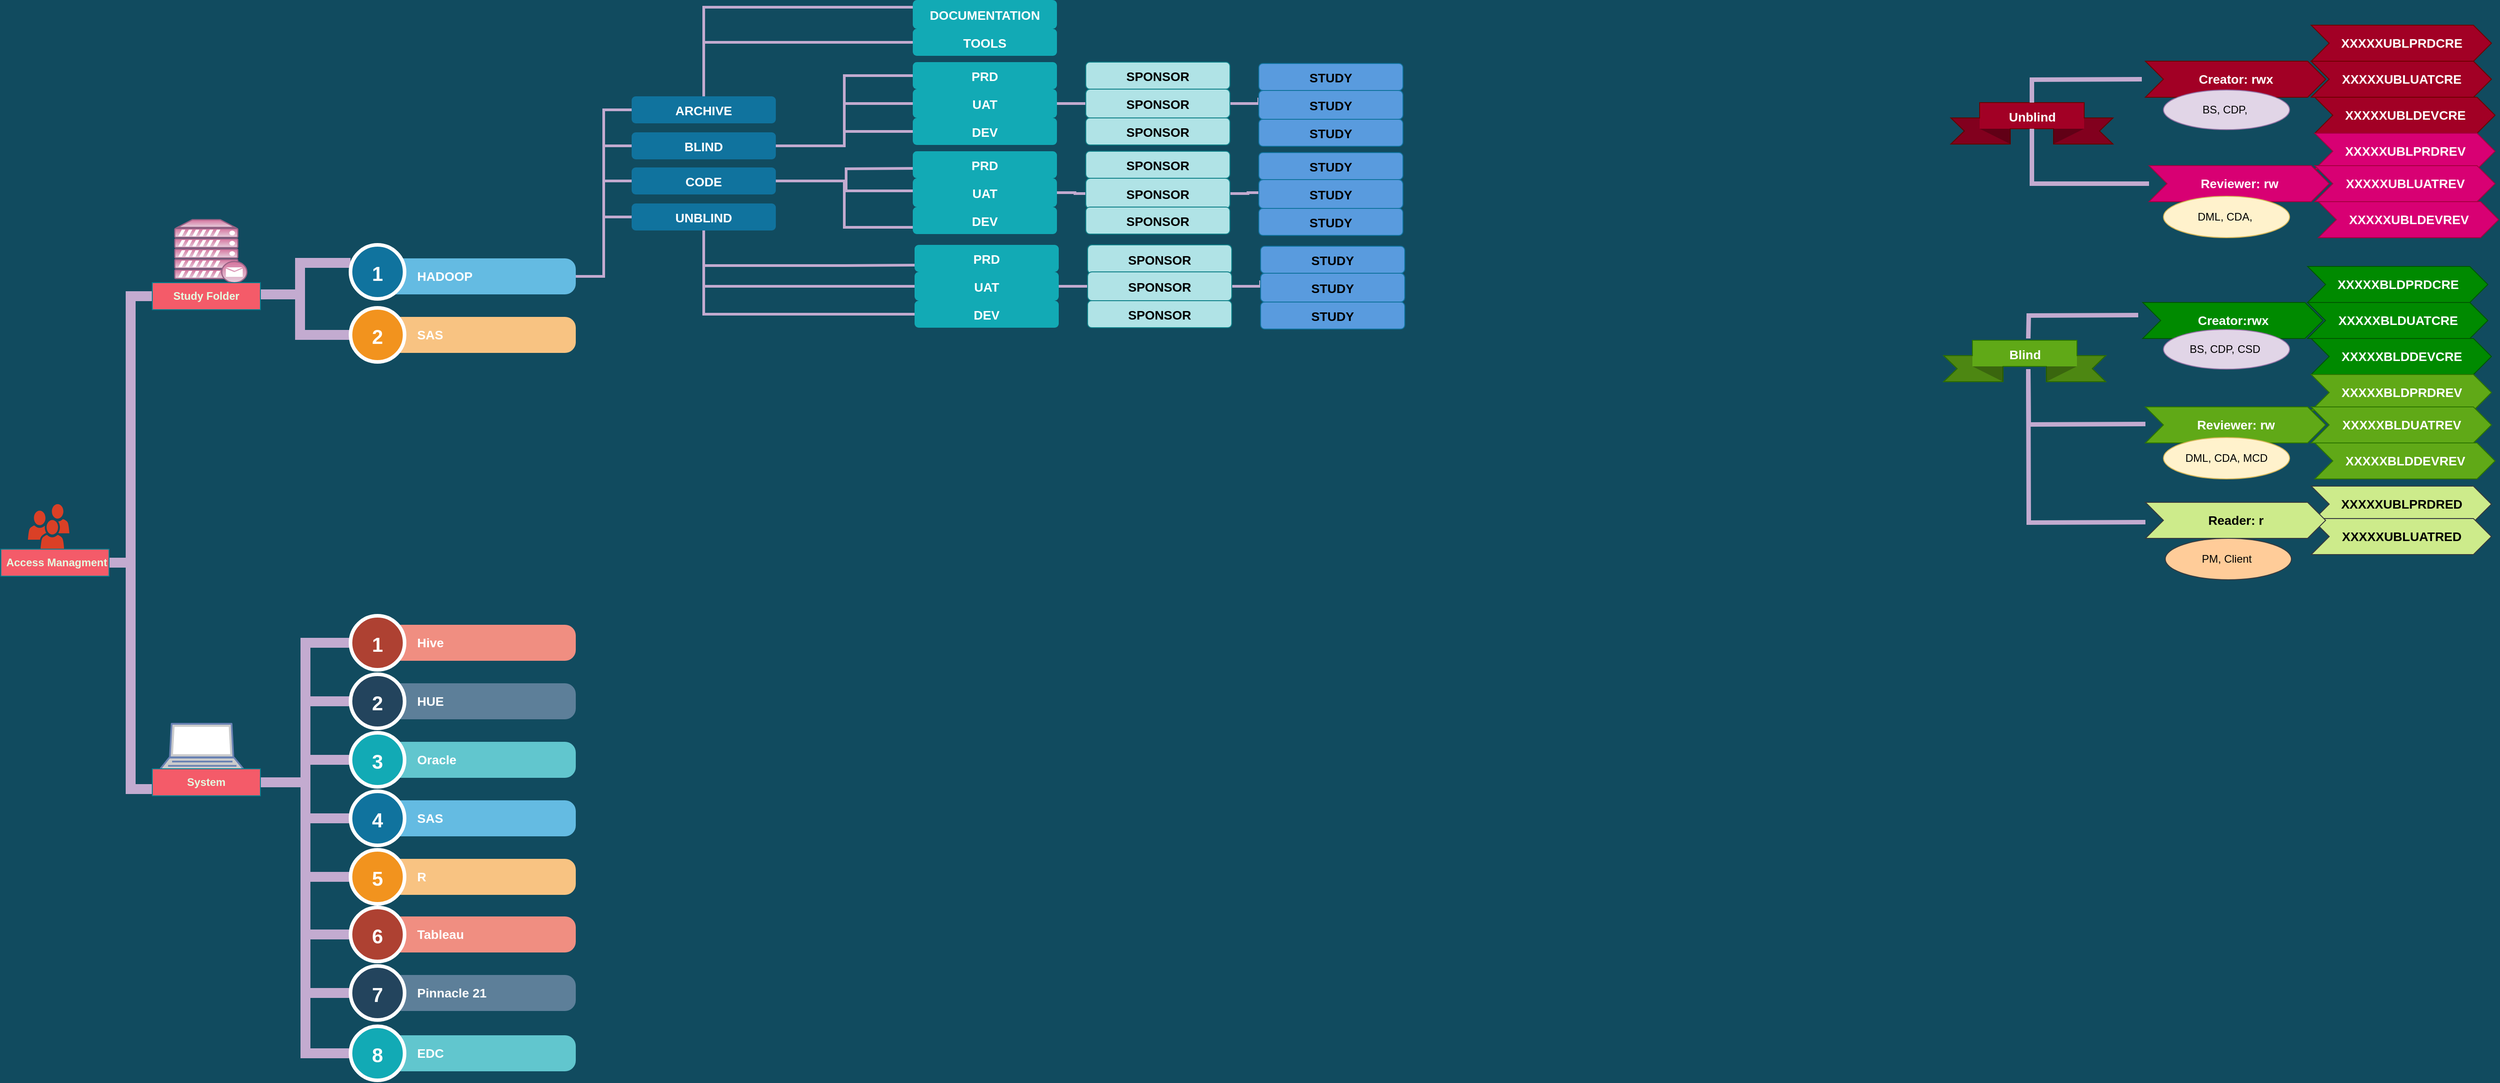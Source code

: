 <mxfile version="16.0.3" type="github">
  <diagram id="C3SQvlLqKewFF7lphcmT" name="Page-1">
    <mxGraphModel dx="1610" dy="1115" grid="1" gridSize="4" guides="1" tooltips="1" connect="1" arrows="1" fold="1" page="1" pageScale="1" pageWidth="4681" pageHeight="3300" background="#114B5F" math="0" shadow="0">
      <root>
        <mxCell id="0" />
        <mxCell id="1" parent="0" />
        <mxCell id="xhBHY6hVdmWpsC5UOvx--23" value="XXXXXUBLPRDRED" style="html=1;shape=mxgraph.infographic.ribbonSimple;notch1=20;notch2=20;fillColor=#cdeb8b;strokeColor=#36393d;align=center;verticalAlign=middle;fontSize=14;fontStyle=1;" parent="1" vertex="1">
          <mxGeometry x="2584" y="580" width="200" height="40" as="geometry" />
        </mxCell>
        <mxCell id="xhBHY6hVdmWpsC5UOvx--24" value="XXXXXUBLUATRED" style="html=1;shape=mxgraph.infographic.ribbonSimple;notch1=20;notch2=20;fillColor=#cdeb8b;strokeColor=#36393d;align=center;verticalAlign=middle;fontSize=14;fontStyle=1;" parent="1" vertex="1">
          <mxGeometry x="2584" y="616" width="200" height="40" as="geometry" />
        </mxCell>
        <mxCell id="HO38qFUTRqImEj6d9Djk-11" value="" style="sketch=0;pointerEvents=1;shadow=0;dashed=0;html=1;strokeColor=none;labelPosition=center;verticalLabelPosition=bottom;verticalAlign=top;outlineConnect=0;align=center;shape=mxgraph.office.users.users;fillColor=#DA4026;rounded=0;fontColor=#E4FDE1;" parent="1" vertex="1">
          <mxGeometry x="50" y="600" width="46" height="50" as="geometry" />
        </mxCell>
        <mxCell id="-gXkL2y0bPnD_5RI-uGj-15" style="edgeStyle=orthogonalEdgeStyle;shape=flexArrow;rounded=0;sketch=0;orthogonalLoop=1;jettySize=auto;html=1;entryX=0;entryY=0.5;entryDx=0;entryDy=0;shadow=0;endArrow=none;endFill=0;strokeColor=#C3ABD0;strokeWidth=1;fillColor=#C3ABD0;" parent="1" source="HO38qFUTRqImEj6d9Djk-13" target="HO38qFUTRqImEj6d9Djk-17" edge="1">
          <mxGeometry relative="1" as="geometry" />
        </mxCell>
        <mxCell id="-gXkL2y0bPnD_5RI-uGj-19" style="edgeStyle=orthogonalEdgeStyle;shape=flexArrow;rounded=0;sketch=0;orthogonalLoop=1;jettySize=auto;html=1;exitX=1;exitY=0.5;exitDx=0;exitDy=0;entryX=0;entryY=0.75;entryDx=0;entryDy=0;shadow=0;endArrow=none;endFill=0;strokeColor=#C3ABD0;strokeWidth=1;fillColor=#C3ABD0;" parent="1" source="HO38qFUTRqImEj6d9Djk-13" target="HO38qFUTRqImEj6d9Djk-19" edge="1">
          <mxGeometry relative="1" as="geometry" />
        </mxCell>
        <mxCell id="HO38qFUTRqImEj6d9Djk-13" value="&lt;h4&gt;Access Managment&lt;/h4&gt;" style="whiteSpace=wrap;html=1;rounded=0;sketch=0;fontColor=#E4FDE1;strokeColor=#028090;fillColor=#F45B69;align=right;" parent="1" vertex="1">
          <mxGeometry x="20" y="650" width="120" height="30" as="geometry" />
        </mxCell>
        <mxCell id="-gXkL2y0bPnD_5RI-uGj-8" value="" style="edgeStyle=orthogonalEdgeStyle;shape=flexArrow;rounded=0;sketch=0;orthogonalLoop=1;jettySize=auto;html=1;shadow=0;endArrow=none;endFill=0;strokeColor=#C3ABD0;strokeWidth=1;fillColor=#C3ABD0;" parent="1" target="HO38qFUTRqImEj6d9Djk-66" edge="1">
          <mxGeometry relative="1" as="geometry">
            <mxPoint x="308" y="367" as="sourcePoint" />
            <Array as="points">
              <mxPoint x="352" y="367" />
              <mxPoint x="352" y="412" />
            </Array>
          </mxGeometry>
        </mxCell>
        <mxCell id="-gXkL2y0bPnD_5RI-uGj-9" style="edgeStyle=orthogonalEdgeStyle;shape=flexArrow;rounded=0;sketch=0;orthogonalLoop=1;jettySize=auto;html=1;entryX=0;entryY=0.333;entryDx=0;entryDy=0;entryPerimeter=0;shadow=0;endArrow=none;endFill=0;strokeColor=#C3ABD0;strokeWidth=1;fillColor=#C3ABD0;" parent="1" target="HO38qFUTRqImEj6d9Djk-64" edge="1">
          <mxGeometry relative="1" as="geometry">
            <mxPoint x="308" y="367" as="sourcePoint" />
            <Array as="points">
              <mxPoint x="352" y="367" />
              <mxPoint x="352" y="332" />
            </Array>
          </mxGeometry>
        </mxCell>
        <mxCell id="HO38qFUTRqImEj6d9Djk-14" value="" style="verticalAlign=top;verticalLabelPosition=bottom;labelPosition=center;align=center;html=1;outlineConnect=0;fillColor=#e6d0de;strokeColor=#996185;gradientDirection=north;strokeWidth=2;shape=mxgraph.networks.mail_server;rounded=0;sketch=0;gradientColor=#d5739d;" parent="1" vertex="1">
          <mxGeometry x="213" y="284" width="80" height="70" as="geometry" />
        </mxCell>
        <mxCell id="HO38qFUTRqImEj6d9Djk-17" value="&lt;h4&gt;Study Folder&lt;/h4&gt;" style="whiteSpace=wrap;html=1;rounded=0;sketch=0;fontColor=#E4FDE1;strokeColor=#028090;fillColor=#F45B69;align=center;" parent="1" vertex="1">
          <mxGeometry x="188" y="354" width="120" height="30" as="geometry" />
        </mxCell>
        <mxCell id="HO38qFUTRqImEj6d9Djk-18" value="" style="fontColor=#0066CC;verticalAlign=top;verticalLabelPosition=bottom;labelPosition=center;align=center;html=1;outlineConnect=0;fillColor=#CCCCCC;strokeColor=#6881B3;gradientColor=none;gradientDirection=north;strokeWidth=2;shape=mxgraph.networks.laptop;rounded=0;sketch=0;fontFamily=Helvetica;" parent="1" vertex="1">
          <mxGeometry x="193" y="844" width="100" height="55" as="geometry" />
        </mxCell>
        <mxCell id="-gXkL2y0bPnD_5RI-uGj-10" style="edgeStyle=orthogonalEdgeStyle;shape=flexArrow;rounded=0;sketch=0;orthogonalLoop=1;jettySize=auto;html=1;entryX=0;entryY=0.5;entryDx=0;entryDy=0;shadow=0;endArrow=none;endFill=0;strokeColor=#C3ABD0;strokeWidth=1;fillColor=#C3ABD0;" parent="1" source="HO38qFUTRqImEj6d9Djk-19" target="HO38qFUTRqImEj6d9Djk-68" edge="1">
          <mxGeometry relative="1" as="geometry" />
        </mxCell>
        <mxCell id="-gXkL2y0bPnD_5RI-uGj-11" style="edgeStyle=orthogonalEdgeStyle;shape=flexArrow;rounded=0;sketch=0;orthogonalLoop=1;jettySize=auto;html=1;entryX=0;entryY=0.5;entryDx=0;entryDy=0;shadow=0;endArrow=none;endFill=0;strokeColor=#C3ABD0;strokeWidth=1;fillColor=#C3ABD0;" parent="1" source="HO38qFUTRqImEj6d9Djk-19" target="HO38qFUTRqImEj6d9Djk-70" edge="1">
          <mxGeometry relative="1" as="geometry" />
        </mxCell>
        <mxCell id="-gXkL2y0bPnD_5RI-uGj-12" style="edgeStyle=orthogonalEdgeStyle;shape=flexArrow;rounded=0;sketch=0;orthogonalLoop=1;jettySize=auto;html=1;entryX=0;entryY=0.5;entryDx=0;entryDy=0;shadow=0;endArrow=none;endFill=0;strokeColor=#C3ABD0;strokeWidth=1;fillColor=#C3ABD0;" parent="1" source="HO38qFUTRqImEj6d9Djk-19" target="HO38qFUTRqImEj6d9Djk-72" edge="1">
          <mxGeometry relative="1" as="geometry" />
        </mxCell>
        <mxCell id="-gXkL2y0bPnD_5RI-uGj-13" style="edgeStyle=orthogonalEdgeStyle;shape=flexArrow;rounded=0;sketch=0;orthogonalLoop=1;jettySize=auto;html=1;entryX=0;entryY=0.5;entryDx=0;entryDy=0;shadow=0;endArrow=none;endFill=0;strokeColor=#C3ABD0;strokeWidth=1;fillColor=#C3ABD0;" parent="1" source="HO38qFUTRqImEj6d9Djk-19" target="-gXkL2y0bPnD_5RI-uGj-2" edge="1">
          <mxGeometry relative="1" as="geometry" />
        </mxCell>
        <mxCell id="-gXkL2y0bPnD_5RI-uGj-14" style="edgeStyle=orthogonalEdgeStyle;shape=flexArrow;rounded=0;sketch=0;orthogonalLoop=1;jettySize=auto;html=1;entryX=0;entryY=0.5;entryDx=0;entryDy=0;shadow=0;endArrow=none;endFill=0;strokeColor=#C3ABD0;strokeWidth=1;fillColor=#C3ABD0;" parent="1" source="HO38qFUTRqImEj6d9Djk-19" target="-gXkL2y0bPnD_5RI-uGj-4" edge="1">
          <mxGeometry relative="1" as="geometry" />
        </mxCell>
        <mxCell id="-gXkL2y0bPnD_5RI-uGj-24" style="edgeStyle=orthogonalEdgeStyle;shape=flexArrow;rounded=0;sketch=0;orthogonalLoop=1;jettySize=auto;html=1;exitX=1;exitY=0.5;exitDx=0;exitDy=0;entryX=0;entryY=0.5;entryDx=0;entryDy=0;shadow=0;endArrow=none;endFill=0;strokeColor=#C3ABD0;strokeWidth=1;fillColor=#C3ABD0;" parent="1" source="HO38qFUTRqImEj6d9Djk-19" target="-gXkL2y0bPnD_5RI-uGj-21" edge="1">
          <mxGeometry relative="1" as="geometry" />
        </mxCell>
        <mxCell id="-gXkL2y0bPnD_5RI-uGj-25" style="edgeStyle=orthogonalEdgeStyle;shape=flexArrow;rounded=0;sketch=0;orthogonalLoop=1;jettySize=auto;html=1;entryX=0;entryY=0.5;entryDx=0;entryDy=0;shadow=0;endArrow=none;endFill=0;strokeColor=#C3ABD0;strokeWidth=1;fillColor=#C3ABD0;" parent="1" source="HO38qFUTRqImEj6d9Djk-19" target="-gXkL2y0bPnD_5RI-uGj-23" edge="1">
          <mxGeometry relative="1" as="geometry" />
        </mxCell>
        <mxCell id="-gXkL2y0bPnD_5RI-uGj-28" style="edgeStyle=orthogonalEdgeStyle;shape=flexArrow;rounded=0;sketch=0;orthogonalLoop=1;jettySize=auto;html=1;entryX=0;entryY=0.5;entryDx=0;entryDy=0;shadow=0;endArrow=none;endFill=0;strokeColor=#C3ABD0;strokeWidth=1;fillColor=#C3ABD0;" parent="1" source="HO38qFUTRqImEj6d9Djk-19" target="-gXkL2y0bPnD_5RI-uGj-27" edge="1">
          <mxGeometry relative="1" as="geometry" />
        </mxCell>
        <mxCell id="HO38qFUTRqImEj6d9Djk-19" value="&lt;h4&gt;System&lt;/h4&gt;" style="whiteSpace=wrap;html=1;rounded=0;sketch=0;fontColor=#E4FDE1;strokeColor=#028090;fillColor=#F45B69;align=center;" parent="1" vertex="1">
          <mxGeometry x="188" y="894" width="120" height="30" as="geometry" />
        </mxCell>
        <mxCell id="jfjWRfC_fvblKkk4KG9x-82" style="edgeStyle=orthogonalEdgeStyle;rounded=0;orthogonalLoop=1;jettySize=auto;html=1;exitX=1;exitY=0.5;exitDx=0;exitDy=0;entryX=0;entryY=0.5;entryDx=0;entryDy=0;endArrow=none;endFill=0;strokeColor=#C3ABD0;strokeWidth=3;" edge="1" parent="1" source="HO38qFUTRqImEj6d9Djk-63" target="jfjWRfC_fvblKkk4KG9x-24">
          <mxGeometry relative="1" as="geometry">
            <Array as="points">
              <mxPoint x="689" y="347" />
              <mxPoint x="689" y="162" />
            </Array>
          </mxGeometry>
        </mxCell>
        <mxCell id="jfjWRfC_fvblKkk4KG9x-83" style="edgeStyle=orthogonalEdgeStyle;rounded=0;orthogonalLoop=1;jettySize=auto;html=1;entryX=0;entryY=0.5;entryDx=0;entryDy=0;endArrow=none;endFill=0;strokeColor=#C3ABD0;strokeWidth=3;" edge="1" parent="1" source="HO38qFUTRqImEj6d9Djk-63" target="jfjWRfC_fvblKkk4KG9x-25">
          <mxGeometry relative="1" as="geometry" />
        </mxCell>
        <mxCell id="jfjWRfC_fvblKkk4KG9x-85" style="edgeStyle=orthogonalEdgeStyle;rounded=0;orthogonalLoop=1;jettySize=auto;html=1;entryX=0;entryY=0.5;entryDx=0;entryDy=0;endArrow=none;endFill=0;strokeColor=#C3ABD0;strokeWidth=3;" edge="1" parent="1" source="HO38qFUTRqImEj6d9Djk-63" target="jfjWRfC_fvblKkk4KG9x-29">
          <mxGeometry relative="1" as="geometry" />
        </mxCell>
        <mxCell id="jfjWRfC_fvblKkk4KG9x-86" style="edgeStyle=orthogonalEdgeStyle;rounded=0;orthogonalLoop=1;jettySize=auto;html=1;entryX=0;entryY=0.5;entryDx=0;entryDy=0;endArrow=none;endFill=0;strokeColor=#C3ABD0;strokeWidth=3;" edge="1" parent="1" source="HO38qFUTRqImEj6d9Djk-63" target="jfjWRfC_fvblKkk4KG9x-26">
          <mxGeometry relative="1" as="geometry" />
        </mxCell>
        <mxCell id="HO38qFUTRqImEj6d9Djk-63" value="HADOOP" style="shape=rect;rounded=1;whiteSpace=wrap;html=1;shadow=0;strokeColor=none;fillColor=#64BBE2;arcSize=30;fontSize=14;spacingLeft=42;fontStyle=1;fontColor=#FFFFFF;align=left;sketch=0;fontFamily=Helvetica;" parent="1" vertex="1">
          <mxGeometry x="438" y="327" width="220" height="40" as="geometry" />
        </mxCell>
        <mxCell id="HO38qFUTRqImEj6d9Djk-64" value="1" style="shape=ellipse;perimeter=ellipsePerimeter;fontSize=22;fontStyle=1;shadow=0;strokeColor=#ffffff;fillColor=#10739E;strokeWidth=4;fontColor=#ffffff;align=center;rounded=0;sketch=0;fontFamily=Helvetica;" parent="1" vertex="1">
          <mxGeometry x="408" y="312" width="60" height="60" as="geometry" />
        </mxCell>
        <mxCell id="HO38qFUTRqImEj6d9Djk-65" value="SAS" style="shape=rect;rounded=1;whiteSpace=wrap;html=1;shadow=0;strokeColor=none;fillColor=#F8C382;arcSize=30;fontSize=14;spacingLeft=42;fontStyle=1;fontColor=#FFFFFF;align=left;sketch=0;fontFamily=Helvetica;" parent="1" vertex="1">
          <mxGeometry x="438" y="392" width="220" height="40" as="geometry" />
        </mxCell>
        <mxCell id="HO38qFUTRqImEj6d9Djk-66" value="2" style="shape=ellipse;perimeter=ellipsePerimeter;fontSize=22;fontStyle=1;shadow=0;strokeColor=#ffffff;fillColor=#F2931E;strokeWidth=4;fontColor=#ffffff;align=center;rounded=0;sketch=0;fontFamily=Helvetica;" parent="1" vertex="1">
          <mxGeometry x="408" y="382" width="60" height="60" as="geometry" />
        </mxCell>
        <mxCell id="HO38qFUTRqImEj6d9Djk-67" value="Hive" style="shape=rect;rounded=1;whiteSpace=wrap;html=1;shadow=0;strokeColor=none;fillColor=#F08E81;arcSize=30;fontSize=14;spacingLeft=42;fontStyle=1;fontColor=#FFFFFF;align=left;sketch=0;fontFamily=Helvetica;" parent="1" vertex="1">
          <mxGeometry x="438" y="734" width="220" height="40" as="geometry" />
        </mxCell>
        <mxCell id="HO38qFUTRqImEj6d9Djk-68" value="1" style="shape=ellipse;perimeter=ellipsePerimeter;fontSize=22;fontStyle=1;shadow=0;strokeColor=#ffffff;fillColor=#AE4132;strokeWidth=4;fontColor=#ffffff;align=center;rounded=0;sketch=0;fontFamily=Helvetica;" parent="1" vertex="1">
          <mxGeometry x="408" y="724" width="60" height="60" as="geometry" />
        </mxCell>
        <mxCell id="HO38qFUTRqImEj6d9Djk-69" value="HUE" style="shape=rect;rounded=1;whiteSpace=wrap;html=1;shadow=0;strokeColor=none;fillColor=#5D7F99;arcSize=30;fontSize=14;spacingLeft=42;fontStyle=1;fontColor=#FFFFFF;align=left;sketch=0;fontFamily=Helvetica;" parent="1" vertex="1">
          <mxGeometry x="438" y="799" width="220" height="40" as="geometry" />
        </mxCell>
        <mxCell id="HO38qFUTRqImEj6d9Djk-70" value="2" style="shape=ellipse;perimeter=ellipsePerimeter;fontSize=22;fontStyle=1;shadow=0;strokeColor=#ffffff;fillColor=#23445D;strokeWidth=4;fontColor=#ffffff;align=center;rounded=0;sketch=0;fontFamily=Helvetica;" parent="1" vertex="1">
          <mxGeometry x="408" y="789" width="60" height="60" as="geometry" />
        </mxCell>
        <mxCell id="HO38qFUTRqImEj6d9Djk-71" value="Oracle" style="shape=rect;rounded=1;whiteSpace=wrap;html=1;shadow=0;strokeColor=none;fillColor=#61C6CE;arcSize=30;fontSize=14;spacingLeft=42;fontStyle=1;fontColor=#FFFFFF;align=left;sketch=0;fontFamily=Helvetica;" parent="1" vertex="1">
          <mxGeometry x="438" y="864" width="220" height="40" as="geometry" />
        </mxCell>
        <mxCell id="HO38qFUTRqImEj6d9Djk-72" value="3" style="shape=ellipse;perimeter=ellipsePerimeter;fontSize=22;fontStyle=1;shadow=0;strokeColor=#ffffff;fillColor=#12AAB5;strokeWidth=4;fontColor=#ffffff;align=center;rounded=0;sketch=0;fontFamily=Helvetica;" parent="1" vertex="1">
          <mxGeometry x="408" y="854" width="60" height="60" as="geometry" />
        </mxCell>
        <mxCell id="-gXkL2y0bPnD_5RI-uGj-1" value="SAS" style="shape=rect;rounded=1;whiteSpace=wrap;html=1;shadow=0;strokeColor=none;fillColor=#64BBE2;arcSize=30;fontSize=14;spacingLeft=42;fontStyle=1;fontColor=#FFFFFF;align=left;sketch=0;fontFamily=Helvetica;" parent="1" vertex="1">
          <mxGeometry x="438" y="929" width="220" height="40" as="geometry" />
        </mxCell>
        <mxCell id="-gXkL2y0bPnD_5RI-uGj-2" value="4" style="shape=ellipse;perimeter=ellipsePerimeter;fontSize=22;fontStyle=1;shadow=0;strokeColor=#ffffff;fillColor=#10739E;strokeWidth=4;fontColor=#ffffff;align=center;rounded=0;sketch=0;fontFamily=Helvetica;" parent="1" vertex="1">
          <mxGeometry x="408" y="919" width="60" height="60" as="geometry" />
        </mxCell>
        <mxCell id="-gXkL2y0bPnD_5RI-uGj-3" value="R" style="shape=rect;rounded=1;whiteSpace=wrap;html=1;shadow=0;strokeColor=none;fillColor=#F8C382;arcSize=30;fontSize=14;spacingLeft=42;fontStyle=1;fontColor=#FFFFFF;align=left;sketch=0;fontFamily=Helvetica;" parent="1" vertex="1">
          <mxGeometry x="438" y="994" width="220" height="40" as="geometry" />
        </mxCell>
        <mxCell id="-gXkL2y0bPnD_5RI-uGj-4" value="5" style="shape=ellipse;perimeter=ellipsePerimeter;fontSize=22;fontStyle=1;shadow=0;strokeColor=#ffffff;fillColor=#F2931E;strokeWidth=4;fontColor=#ffffff;align=center;rounded=0;sketch=0;fontFamily=Helvetica;" parent="1" vertex="1">
          <mxGeometry x="408" y="984" width="60" height="60" as="geometry" />
        </mxCell>
        <mxCell id="-gXkL2y0bPnD_5RI-uGj-20" value="Tableau" style="shape=rect;rounded=1;whiteSpace=wrap;html=1;shadow=0;strokeColor=none;fillColor=#F08E81;arcSize=30;fontSize=14;spacingLeft=42;fontStyle=1;fontColor=#FFFFFF;align=left;sketch=0;fontFamily=Helvetica;" parent="1" vertex="1">
          <mxGeometry x="438" y="1058" width="220" height="40" as="geometry" />
        </mxCell>
        <mxCell id="-gXkL2y0bPnD_5RI-uGj-21" value="6" style="shape=ellipse;perimeter=ellipsePerimeter;fontSize=22;fontStyle=1;shadow=0;strokeColor=#ffffff;fillColor=#AE4132;strokeWidth=4;fontColor=#ffffff;align=center;rounded=0;sketch=0;fontFamily=Helvetica;" parent="1" vertex="1">
          <mxGeometry x="408" y="1048" width="60" height="60" as="geometry" />
        </mxCell>
        <mxCell id="-gXkL2y0bPnD_5RI-uGj-22" value="Pinnacle 21" style="shape=rect;rounded=1;whiteSpace=wrap;html=1;shadow=0;strokeColor=none;fillColor=#5D7F99;arcSize=30;fontSize=14;spacingLeft=42;fontStyle=1;fontColor=#FFFFFF;align=left;sketch=0;fontFamily=Helvetica;" parent="1" vertex="1">
          <mxGeometry x="438" y="1123" width="220" height="40" as="geometry" />
        </mxCell>
        <mxCell id="-gXkL2y0bPnD_5RI-uGj-23" value="7" style="shape=ellipse;perimeter=ellipsePerimeter;fontSize=22;fontStyle=1;shadow=0;strokeColor=#ffffff;fillColor=#23445D;strokeWidth=4;fontColor=#ffffff;align=center;rounded=0;sketch=0;fontFamily=Helvetica;" parent="1" vertex="1">
          <mxGeometry x="408" y="1113" width="60" height="60" as="geometry" />
        </mxCell>
        <mxCell id="-gXkL2y0bPnD_5RI-uGj-26" value="EDC" style="shape=rect;rounded=1;whiteSpace=wrap;html=1;shadow=0;strokeColor=none;fillColor=#61C6CE;arcSize=30;fontSize=14;spacingLeft=42;fontStyle=1;fontColor=#FFFFFF;align=left;sketch=0;fontFamily=Helvetica;" parent="1" vertex="1">
          <mxGeometry x="438" y="1190" width="220" height="40" as="geometry" />
        </mxCell>
        <mxCell id="-gXkL2y0bPnD_5RI-uGj-27" value="8" style="shape=ellipse;perimeter=ellipsePerimeter;fontSize=22;fontStyle=1;shadow=0;strokeColor=#ffffff;fillColor=#12AAB5;strokeWidth=4;fontColor=#ffffff;align=center;rounded=0;sketch=0;fontFamily=Helvetica;" parent="1" vertex="1">
          <mxGeometry x="408" y="1180" width="60" height="60" as="geometry" />
        </mxCell>
        <mxCell id="-gXkL2y0bPnD_5RI-uGj-58" value="XXXXXUBLPRDCRE" style="html=1;shape=mxgraph.infographic.ribbonSimple;notch1=20;notch2=20;fillColor=#a20025;strokeColor=#6F0000;align=center;verticalAlign=middle;fontColor=#ffffff;fontSize=14;fontStyle=1;" parent="1" vertex="1">
          <mxGeometry x="2584" y="68" width="200" height="40" as="geometry" />
        </mxCell>
        <mxCell id="-gXkL2y0bPnD_5RI-uGj-59" value="XXXXXUBLUATCRE" style="html=1;shape=mxgraph.infographic.ribbonSimple;notch1=20;notch2=20;fillColor=#a20025;strokeColor=#6F0000;align=center;verticalAlign=middle;fontColor=#ffffff;fontSize=14;fontStyle=1;" parent="1" vertex="1">
          <mxGeometry x="2584" y="108" width="200" height="40" as="geometry" />
        </mxCell>
        <mxCell id="-gXkL2y0bPnD_5RI-uGj-60" value="XXXXXUBLDEVCRE" style="html=1;shape=mxgraph.infographic.ribbonSimple;notch1=20;notch2=20;fillColor=#a20025;strokeColor=#6F0000;align=center;verticalAlign=middle;fontColor=#ffffff;fontSize=14;fontStyle=1;" parent="1" vertex="1">
          <mxGeometry x="2588" y="148" width="200" height="40" as="geometry" />
        </mxCell>
        <mxCell id="-gXkL2y0bPnD_5RI-uGj-61" value="XXXXXUBLPRDREV" style="html=1;shape=mxgraph.infographic.ribbonSimple;notch1=20;notch2=20;fillColor=#d80073;strokeColor=#A50040;align=center;verticalAlign=middle;fontColor=#ffffff;fontSize=14;fontStyle=1;" parent="1" vertex="1">
          <mxGeometry x="2588" y="188" width="200" height="40" as="geometry" />
        </mxCell>
        <mxCell id="-gXkL2y0bPnD_5RI-uGj-62" value="XXXXXUBLUATREV" style="html=1;shape=mxgraph.infographic.ribbonSimple;notch1=20;notch2=20;fillColor=#d80073;strokeColor=#A50040;align=center;verticalAlign=middle;fontColor=#ffffff;fontSize=14;fontStyle=1;" parent="1" vertex="1">
          <mxGeometry x="2588" y="224" width="200" height="40" as="geometry" />
        </mxCell>
        <mxCell id="-gXkL2y0bPnD_5RI-uGj-63" value="XXXXXUBLDEVREV" style="html=1;shape=mxgraph.infographic.ribbonSimple;notch1=20;notch2=20;fillColor=#d80073;strokeColor=#A50040;align=center;verticalAlign=middle;fontColor=#ffffff;fontSize=14;fontStyle=1;" parent="1" vertex="1">
          <mxGeometry x="2592" y="264" width="200" height="40" as="geometry" />
        </mxCell>
        <mxCell id="-gXkL2y0bPnD_5RI-uGj-64" value="XXXXXBLDPRDCRE" style="html=1;shape=mxgraph.infographic.ribbonSimple;notch1=20;notch2=20;fillColor=#008a00;strokeColor=#005700;align=center;verticalAlign=middle;fontColor=#ffffff;fontSize=14;fontStyle=1;" parent="1" vertex="1">
          <mxGeometry x="2580" y="336" width="200" height="40" as="geometry" />
        </mxCell>
        <mxCell id="-gXkL2y0bPnD_5RI-uGj-65" value="XXXXXBLDUATCRE" style="html=1;shape=mxgraph.infographic.ribbonSimple;notch1=20;notch2=20;fillColor=#008a00;strokeColor=#005700;align=center;verticalAlign=middle;fontColor=#ffffff;fontSize=14;fontStyle=1;" parent="1" vertex="1">
          <mxGeometry x="2580" y="376" width="200" height="40" as="geometry" />
        </mxCell>
        <mxCell id="-gXkL2y0bPnD_5RI-uGj-66" value="XXXXXBLDDEVCRE" style="html=1;shape=mxgraph.infographic.ribbonSimple;notch1=20;notch2=20;fillColor=#008a00;strokeColor=#005700;align=center;verticalAlign=middle;fontColor=#ffffff;fontSize=14;fontStyle=1;" parent="1" vertex="1">
          <mxGeometry x="2584" y="416" width="200" height="40" as="geometry" />
        </mxCell>
        <mxCell id="-gXkL2y0bPnD_5RI-uGj-67" value="XXXXXBLDPRDREV" style="html=1;shape=mxgraph.infographic.ribbonSimple;notch1=20;notch2=20;fillColor=#60a917;strokeColor=#2D7600;align=center;verticalAlign=middle;fontColor=#ffffff;fontSize=14;fontStyle=1;" parent="1" vertex="1">
          <mxGeometry x="2584" y="456" width="200" height="40" as="geometry" />
        </mxCell>
        <mxCell id="-gXkL2y0bPnD_5RI-uGj-68" value="XXXXXBLDUATREV" style="html=1;shape=mxgraph.infographic.ribbonSimple;notch1=20;notch2=20;fillColor=#60a917;strokeColor=#2D7600;align=center;verticalAlign=middle;fontColor=#ffffff;fontSize=14;fontStyle=1;" parent="1" vertex="1">
          <mxGeometry x="2584" y="492" width="200" height="40" as="geometry" />
        </mxCell>
        <mxCell id="-gXkL2y0bPnD_5RI-uGj-69" value="XXXXXBLDDEVREV" style="html=1;shape=mxgraph.infographic.ribbonSimple;notch1=20;notch2=20;fillColor=#60a917;strokeColor=#2D7600;align=center;verticalAlign=middle;fontColor=#ffffff;fontSize=14;fontStyle=1;" parent="1" vertex="1">
          <mxGeometry x="2588" y="532" width="200" height="40" as="geometry" />
        </mxCell>
        <mxCell id="-gXkL2y0bPnD_5RI-uGj-71" value="Blind" style="html=1;shape=mxgraph.infographic.banner;dx=32;dy=17;notch=15;fillColor=#60a917;strokeColor=#2D7600;align=center;verticalAlign=middle;fontColor=#ffffff;fontSize=14;fontStyle=1;spacingBottom=15;" parent="1" vertex="1">
          <mxGeometry x="2176" y="418" width="180" height="46" as="geometry" />
        </mxCell>
        <mxCell id="-gXkL2y0bPnD_5RI-uGj-72" value="Unblind" style="html=1;shape=mxgraph.infographic.banner;dx=32;dy=17;notch=15;fillColor=#a20025;strokeColor=#6F0000;align=center;verticalAlign=middle;fontColor=#ffffff;fontSize=14;fontStyle=1;spacingBottom=15;" parent="1" vertex="1">
          <mxGeometry x="2184" y="154" width="180" height="46" as="geometry" />
        </mxCell>
        <mxCell id="-gXkL2y0bPnD_5RI-uGj-74" value="Creator: rwx" style="html=1;shape=mxgraph.infographic.ribbonSimple;notch1=20;notch2=20;fillColor=#a20025;strokeColor=#6F0000;align=center;verticalAlign=middle;fontColor=#ffffff;fontSize=14;fontStyle=1;" parent="1" vertex="1">
          <mxGeometry x="2400" y="108" width="200" height="40" as="geometry" />
        </mxCell>
        <mxCell id="-gXkL2y0bPnD_5RI-uGj-75" value="Creator:rwx" style="html=1;shape=mxgraph.infographic.ribbonSimple;notch1=20;notch2=20;fillColor=#008a00;strokeColor=#005700;align=center;verticalAlign=middle;fontColor=#ffffff;fontSize=14;fontStyle=1;" parent="1" vertex="1">
          <mxGeometry x="2397" y="376" width="200" height="40" as="geometry" />
        </mxCell>
        <mxCell id="-gXkL2y0bPnD_5RI-uGj-84" style="edgeStyle=orthogonalEdgeStyle;rounded=0;sketch=0;orthogonalLoop=1;jettySize=auto;html=1;entryX=0;entryY=0;entryDx=90;entryDy=29;entryPerimeter=0;shadow=0;endArrow=none;endFill=0;strokeColor=#C3ABD0;strokeWidth=5;fillColor=#C3ABD0;" parent="1" source="-gXkL2y0bPnD_5RI-uGj-76" target="-gXkL2y0bPnD_5RI-uGj-72" edge="1">
          <mxGeometry relative="1" as="geometry" />
        </mxCell>
        <mxCell id="-gXkL2y0bPnD_5RI-uGj-76" value="Reviewer: rw" style="html=1;shape=mxgraph.infographic.ribbonSimple;notch1=20;notch2=20;fillColor=#d80073;strokeColor=#A50040;align=center;verticalAlign=middle;fontColor=#ffffff;fontSize=14;fontStyle=1;" parent="1" vertex="1">
          <mxGeometry x="2404" y="224" width="200" height="40" as="geometry" />
        </mxCell>
        <mxCell id="-gXkL2y0bPnD_5RI-uGj-77" value="Reviewer: rw" style="html=1;shape=mxgraph.infographic.ribbonSimple;notch1=20;notch2=20;fillColor=#60a917;strokeColor=#2D7600;align=center;verticalAlign=middle;fontColor=#ffffff;fontSize=14;fontStyle=1;" parent="1" vertex="1">
          <mxGeometry x="2400" y="492" width="200" height="40" as="geometry" />
        </mxCell>
        <mxCell id="-gXkL2y0bPnD_5RI-uGj-80" style="edgeStyle=orthogonalEdgeStyle;rounded=0;sketch=0;orthogonalLoop=1;jettySize=auto;html=1;shadow=0;endArrow=none;endFill=0;strokeColor=#C3ABD0;strokeWidth=5;fillColor=#C3ABD0;" parent="1" target="-gXkL2y0bPnD_5RI-uGj-72" edge="1">
          <mxGeometry relative="1" as="geometry">
            <mxPoint x="2396" y="128" as="sourcePoint" />
          </mxGeometry>
        </mxCell>
        <mxCell id="xhBHY6hVdmWpsC5UOvx--1" value="BS, CDP,&amp;nbsp;" style="ellipse;whiteSpace=wrap;html=1;fillColor=#e1d5e7;strokeColor=#9673a6;" parent="1" vertex="1">
          <mxGeometry x="2420" y="140" width="140" height="44" as="geometry" />
        </mxCell>
        <mxCell id="xhBHY6hVdmWpsC5UOvx--2" value="DML, CDA,&amp;nbsp;" style="ellipse;whiteSpace=wrap;html=1;fillColor=#fff2cc;strokeColor=#d6b656;" parent="1" vertex="1">
          <mxGeometry x="2420" y="258" width="140" height="46" as="geometry" />
        </mxCell>
        <mxCell id="xhBHY6hVdmWpsC5UOvx--6" value="BS, CDP, CSD&amp;nbsp;" style="ellipse;whiteSpace=wrap;html=1;fillColor=#e1d5e7;strokeColor=#9673a6;" parent="1" vertex="1">
          <mxGeometry x="2420" y="406" width="140" height="44" as="geometry" />
        </mxCell>
        <mxCell id="xhBHY6hVdmWpsC5UOvx--7" value="DML, CDA, MCD" style="ellipse;whiteSpace=wrap;html=1;fillColor=#fff2cc;strokeColor=#d6b656;" parent="1" vertex="1">
          <mxGeometry x="2420" y="526" width="140" height="46" as="geometry" />
        </mxCell>
        <mxCell id="xhBHY6hVdmWpsC5UOvx--17" style="edgeStyle=orthogonalEdgeStyle;rounded=0;sketch=0;orthogonalLoop=1;jettySize=auto;html=1;shadow=0;endArrow=none;endFill=0;strokeColor=#C3ABD0;strokeWidth=5;fillColor=#C3ABD0;" parent="1" edge="1">
          <mxGeometry relative="1" as="geometry">
            <mxPoint x="2392" y="390" as="sourcePoint" />
            <mxPoint x="2270" y="416" as="targetPoint" />
          </mxGeometry>
        </mxCell>
        <mxCell id="xhBHY6hVdmWpsC5UOvx--18" style="edgeStyle=orthogonalEdgeStyle;rounded=0;sketch=0;orthogonalLoop=1;jettySize=auto;html=1;entryX=0;entryY=0;entryDx=90;entryDy=29;entryPerimeter=0;shadow=0;endArrow=none;endFill=0;strokeColor=#C3ABD0;strokeWidth=5;fillColor=#C3ABD0;" parent="1" edge="1">
          <mxGeometry relative="1" as="geometry">
            <mxPoint x="2400" y="511" as="sourcePoint" />
            <mxPoint x="2270" y="450" as="targetPoint" />
          </mxGeometry>
        </mxCell>
        <mxCell id="xhBHY6hVdmWpsC5UOvx--21" value="PM, Client&amp;nbsp;" style="ellipse;whiteSpace=wrap;html=1;fillColor=#ffcc99;strokeColor=#36393d;" parent="1" vertex="1">
          <mxGeometry x="2422" y="638" width="140" height="46" as="geometry" />
        </mxCell>
        <mxCell id="xhBHY6hVdmWpsC5UOvx--22" value="Reader: r" style="html=1;shape=mxgraph.infographic.ribbonSimple;notch1=20;notch2=20;fillColor=#cdeb8b;strokeColor=#36393d;align=center;verticalAlign=middle;fontSize=14;fontStyle=1;" parent="1" vertex="1">
          <mxGeometry x="2400" y="598" width="200" height="40" as="geometry" />
        </mxCell>
        <mxCell id="xhBHY6hVdmWpsC5UOvx--28" style="edgeStyle=orthogonalEdgeStyle;rounded=0;sketch=0;orthogonalLoop=1;jettySize=auto;html=1;shadow=0;endArrow=none;endFill=0;strokeColor=#C3ABD0;strokeWidth=5;fillColor=#C3ABD0;" parent="1" edge="1">
          <mxGeometry relative="1" as="geometry">
            <mxPoint x="2400" y="620" as="sourcePoint" />
            <mxPoint x="2270" y="454" as="targetPoint" />
          </mxGeometry>
        </mxCell>
        <mxCell id="jfjWRfC_fvblKkk4KG9x-73" style="edgeStyle=orthogonalEdgeStyle;rounded=0;orthogonalLoop=1;jettySize=auto;html=1;entryX=0;entryY=0.25;entryDx=0;entryDy=0;endArrow=none;endFill=0;strokeColor=#C3ABD0;strokeWidth=3;" edge="1" parent="1" source="jfjWRfC_fvblKkk4KG9x-24" target="jfjWRfC_fvblKkk4KG9x-28">
          <mxGeometry relative="1" as="geometry">
            <Array as="points">
              <mxPoint x="800" y="48" />
            </Array>
          </mxGeometry>
        </mxCell>
        <mxCell id="jfjWRfC_fvblKkk4KG9x-75" style="edgeStyle=orthogonalEdgeStyle;rounded=0;orthogonalLoop=1;jettySize=auto;html=1;entryX=0;entryY=0.5;entryDx=0;entryDy=0;endArrow=none;endFill=0;strokeColor=#C3ABD0;strokeWidth=3;exitX=0.5;exitY=0;exitDx=0;exitDy=0;" edge="1" parent="1" source="jfjWRfC_fvblKkk4KG9x-24" target="jfjWRfC_fvblKkk4KG9x-38">
          <mxGeometry relative="1" as="geometry" />
        </mxCell>
        <mxCell id="jfjWRfC_fvblKkk4KG9x-24" value="ARCHIVE" style="fillColor=#10739E;strokecolor=none;rounded=1;fontColor=#FFFFFF;strokeColor=none;fontStyle=1;fontSize=14;" vertex="1" parent="1">
          <mxGeometry x="720" y="147" width="160" height="30" as="geometry" />
        </mxCell>
        <mxCell id="jfjWRfC_fvblKkk4KG9x-76" style="edgeStyle=orthogonalEdgeStyle;rounded=0;orthogonalLoop=1;jettySize=auto;html=1;exitX=1;exitY=0.5;exitDx=0;exitDy=0;entryX=0;entryY=0.5;entryDx=0;entryDy=0;endArrow=none;endFill=0;strokeColor=#C3ABD0;strokeWidth=3;" edge="1" parent="1" source="jfjWRfC_fvblKkk4KG9x-25" target="jfjWRfC_fvblKkk4KG9x-41">
          <mxGeometry relative="1" as="geometry" />
        </mxCell>
        <mxCell id="jfjWRfC_fvblKkk4KG9x-77" style="edgeStyle=orthogonalEdgeStyle;rounded=0;orthogonalLoop=1;jettySize=auto;html=1;entryX=0;entryY=0.5;entryDx=0;entryDy=0;endArrow=none;endFill=0;strokeColor=#C3ABD0;strokeWidth=3;" edge="1" parent="1" source="jfjWRfC_fvblKkk4KG9x-25" target="jfjWRfC_fvblKkk4KG9x-42">
          <mxGeometry relative="1" as="geometry" />
        </mxCell>
        <mxCell id="jfjWRfC_fvblKkk4KG9x-79" style="edgeStyle=orthogonalEdgeStyle;rounded=0;orthogonalLoop=1;jettySize=auto;html=1;entryX=0;entryY=0.5;entryDx=0;entryDy=0;endArrow=none;endFill=0;strokeColor=#C3ABD0;strokeWidth=3;" edge="1" parent="1" source="jfjWRfC_fvblKkk4KG9x-25" target="jfjWRfC_fvblKkk4KG9x-43">
          <mxGeometry relative="1" as="geometry" />
        </mxCell>
        <mxCell id="jfjWRfC_fvblKkk4KG9x-25" value="BLIND" style="fillColor=#10739E;strokecolor=none;rounded=1;fontColor=#FFFFFF;strokeColor=none;fontStyle=1;fontSize=14;" vertex="1" parent="1">
          <mxGeometry x="720" y="187" width="160" height="30" as="geometry" />
        </mxCell>
        <mxCell id="jfjWRfC_fvblKkk4KG9x-68" style="edgeStyle=orthogonalEdgeStyle;rounded=0;orthogonalLoop=1;jettySize=auto;html=1;entryX=0;entryY=0.75;entryDx=0;entryDy=0;endArrow=none;endFill=0;strokeColor=#C3ABD0;strokeWidth=3;" edge="1" parent="1" source="jfjWRfC_fvblKkk4KG9x-26" target="jfjWRfC_fvblKkk4KG9x-46">
          <mxGeometry relative="1" as="geometry" />
        </mxCell>
        <mxCell id="jfjWRfC_fvblKkk4KG9x-80" style="edgeStyle=orthogonalEdgeStyle;rounded=0;orthogonalLoop=1;jettySize=auto;html=1;entryX=0;entryY=0.5;entryDx=0;entryDy=0;endArrow=none;endFill=0;strokeColor=#C3ABD0;strokeWidth=3;" edge="1" parent="1" source="jfjWRfC_fvblKkk4KG9x-26">
          <mxGeometry relative="1" as="geometry">
            <mxPoint x="1036" y="258" as="targetPoint" />
            <Array as="points">
              <mxPoint x="958" y="241" />
              <mxPoint x="958" y="252" />
              <mxPoint x="1036" y="252" />
            </Array>
          </mxGeometry>
        </mxCell>
        <mxCell id="jfjWRfC_fvblKkk4KG9x-81" style="edgeStyle=orthogonalEdgeStyle;rounded=0;orthogonalLoop=1;jettySize=auto;html=1;entryX=0;entryY=0.5;entryDx=0;entryDy=0;endArrow=none;endFill=0;strokeColor=#C3ABD0;strokeWidth=3;" edge="1" parent="1" source="jfjWRfC_fvblKkk4KG9x-26">
          <mxGeometry relative="1" as="geometry">
            <mxPoint x="1036" y="227" as="targetPoint" />
          </mxGeometry>
        </mxCell>
        <mxCell id="jfjWRfC_fvblKkk4KG9x-26" value="CODE" style="fillColor=#10739E;strokecolor=none;rounded=1;fontColor=#FFFFFF;strokeColor=none;fontStyle=1;fontSize=14;" vertex="1" parent="1">
          <mxGeometry x="720" y="226" width="160" height="30" as="geometry" />
        </mxCell>
        <mxCell id="jfjWRfC_fvblKkk4KG9x-28" value="DOCUMENTATION" style="fillColor=#12AAB5;strokecolor=none;rounded=1;fontColor=#FFFFFF;strokeColor=none;fontStyle=1;fontSize=14;" vertex="1" parent="1">
          <mxGeometry x="1032" y="40" width="160" height="32" as="geometry" />
        </mxCell>
        <mxCell id="jfjWRfC_fvblKkk4KG9x-70" style="edgeStyle=orthogonalEdgeStyle;rounded=0;orthogonalLoop=1;jettySize=auto;html=1;entryX=0;entryY=0.75;entryDx=0;entryDy=0;endArrow=none;endFill=0;strokeColor=#C3ABD0;strokeWidth=3;" edge="1" parent="1" target="jfjWRfC_fvblKkk4KG9x-50">
          <mxGeometry relative="1" as="geometry">
            <mxPoint x="800" y="300" as="sourcePoint" />
            <Array as="points">
              <mxPoint x="800" y="335" />
              <mxPoint x="957" y="335" />
            </Array>
          </mxGeometry>
        </mxCell>
        <mxCell id="jfjWRfC_fvblKkk4KG9x-146" style="edgeStyle=orthogonalEdgeStyle;rounded=0;orthogonalLoop=1;jettySize=auto;html=1;exitX=0.5;exitY=1;exitDx=0;exitDy=0;entryX=0;entryY=0.5;entryDx=0;entryDy=0;endArrow=none;endFill=0;strokeColor=#C3ABD0;strokeWidth=3;" edge="1" parent="1" source="jfjWRfC_fvblKkk4KG9x-29" target="jfjWRfC_fvblKkk4KG9x-51">
          <mxGeometry relative="1" as="geometry" />
        </mxCell>
        <mxCell id="jfjWRfC_fvblKkk4KG9x-147" style="edgeStyle=orthogonalEdgeStyle;rounded=0;orthogonalLoop=1;jettySize=auto;html=1;entryX=0;entryY=0.5;entryDx=0;entryDy=0;endArrow=none;endFill=0;strokeColor=#C3ABD0;strokeWidth=3;" edge="1" parent="1" source="jfjWRfC_fvblKkk4KG9x-29" target="jfjWRfC_fvblKkk4KG9x-52">
          <mxGeometry relative="1" as="geometry">
            <Array as="points">
              <mxPoint x="800" y="389" />
            </Array>
          </mxGeometry>
        </mxCell>
        <mxCell id="jfjWRfC_fvblKkk4KG9x-29" value="UNBLIND" style="fillColor=#10739E;strokecolor=none;rounded=1;fontColor=#FFFFFF;strokeColor=none;fontStyle=1;fontSize=14;" vertex="1" parent="1">
          <mxGeometry x="720" y="266" width="160" height="30" as="geometry" />
        </mxCell>
        <mxCell id="jfjWRfC_fvblKkk4KG9x-38" value="TOOLS" style="fillColor=#12AAB5;strokecolor=none;rounded=1;fontColor=#FFFFFF;strokeColor=none;fontStyle=1;fontSize=14;" vertex="1" parent="1">
          <mxGeometry x="1032" y="72" width="160" height="30" as="geometry" />
        </mxCell>
        <mxCell id="jfjWRfC_fvblKkk4KG9x-41" value="PRD" style="fillColor=#12AAB5;strokecolor=none;rounded=1;fontColor=#FFFFFF;strokeColor=none;fontStyle=1;fontSize=14;" vertex="1" parent="1">
          <mxGeometry x="1032" y="109" width="160" height="30" as="geometry" />
        </mxCell>
        <mxCell id="jfjWRfC_fvblKkk4KG9x-174" style="edgeStyle=orthogonalEdgeStyle;rounded=0;orthogonalLoop=1;jettySize=auto;html=1;exitX=1;exitY=0.5;exitDx=0;exitDy=0;endArrow=none;endFill=0;strokeColor=#C3ABD0;strokeWidth=3;" edge="1" parent="1" source="jfjWRfC_fvblKkk4KG9x-42" target="jfjWRfC_fvblKkk4KG9x-149">
          <mxGeometry relative="1" as="geometry" />
        </mxCell>
        <mxCell id="jfjWRfC_fvblKkk4KG9x-42" value="UAT" style="fillColor=#12AAB5;strokecolor=none;rounded=1;fontColor=#FFFFFF;strokeColor=none;fontStyle=1;fontSize=14;" vertex="1" parent="1">
          <mxGeometry x="1032" y="139" width="160" height="32" as="geometry" />
        </mxCell>
        <mxCell id="jfjWRfC_fvblKkk4KG9x-43" value="DEV" style="fillColor=#12AAB5;strokecolor=none;rounded=1;fontColor=#FFFFFF;strokeColor=none;fontStyle=1;fontSize=14;" vertex="1" parent="1">
          <mxGeometry x="1032" y="171" width="160" height="30" as="geometry" />
        </mxCell>
        <mxCell id="jfjWRfC_fvblKkk4KG9x-44" value="PRD" style="fillColor=#12AAB5;strokecolor=none;rounded=1;fontColor=#FFFFFF;strokeColor=none;fontStyle=1;fontSize=14;" vertex="1" parent="1">
          <mxGeometry x="1032" y="208" width="160" height="30" as="geometry" />
        </mxCell>
        <mxCell id="jfjWRfC_fvblKkk4KG9x-175" style="edgeStyle=orthogonalEdgeStyle;rounded=0;orthogonalLoop=1;jettySize=auto;html=1;exitX=1;exitY=0.5;exitDx=0;exitDy=0;endArrow=none;endFill=0;strokeColor=#C3ABD0;strokeWidth=3;" edge="1" parent="1" source="jfjWRfC_fvblKkk4KG9x-45" target="jfjWRfC_fvblKkk4KG9x-152">
          <mxGeometry relative="1" as="geometry" />
        </mxCell>
        <mxCell id="jfjWRfC_fvblKkk4KG9x-45" value="UAT" style="fillColor=#12AAB5;strokecolor=none;rounded=1;fontColor=#FFFFFF;strokeColor=none;fontStyle=1;fontSize=14;" vertex="1" parent="1">
          <mxGeometry x="1032" y="238" width="160" height="32" as="geometry" />
        </mxCell>
        <mxCell id="jfjWRfC_fvblKkk4KG9x-46" value="DEV" style="fillColor=#12AAB5;strokecolor=none;rounded=1;fontColor=#FFFFFF;strokeColor=none;fontStyle=1;fontSize=14;" vertex="1" parent="1">
          <mxGeometry x="1032" y="270" width="160" height="30" as="geometry" />
        </mxCell>
        <mxCell id="jfjWRfC_fvblKkk4KG9x-50" value="PRD" style="fillColor=#12AAB5;strokecolor=none;rounded=1;fontColor=#FFFFFF;strokeColor=none;fontStyle=1;fontSize=14;" vertex="1" parent="1">
          <mxGeometry x="1034" y="312" width="160" height="30" as="geometry" />
        </mxCell>
        <mxCell id="jfjWRfC_fvblKkk4KG9x-176" style="edgeStyle=orthogonalEdgeStyle;rounded=0;orthogonalLoop=1;jettySize=auto;html=1;exitX=1;exitY=0.5;exitDx=0;exitDy=0;endArrow=none;endFill=0;strokeColor=#C3ABD0;strokeWidth=3;" edge="1" parent="1" source="jfjWRfC_fvblKkk4KG9x-51" target="jfjWRfC_fvblKkk4KG9x-158">
          <mxGeometry relative="1" as="geometry" />
        </mxCell>
        <mxCell id="jfjWRfC_fvblKkk4KG9x-51" value="UAT" style="fillColor=#12AAB5;strokecolor=none;rounded=1;fontColor=#FFFFFF;strokeColor=none;fontStyle=1;fontSize=14;" vertex="1" parent="1">
          <mxGeometry x="1034" y="342" width="160" height="32" as="geometry" />
        </mxCell>
        <mxCell id="jfjWRfC_fvblKkk4KG9x-52" value="DEV" style="fillColor=#12AAB5;strokecolor=none;rounded=1;fontColor=#FFFFFF;strokeColor=none;fontStyle=1;fontSize=14;" vertex="1" parent="1">
          <mxGeometry x="1034" y="374" width="160" height="30" as="geometry" />
        </mxCell>
        <mxCell id="jfjWRfC_fvblKkk4KG9x-148" value="SPONSOR" style="fillColor=#b0e3e6;strokecolor=none;rounded=1;strokeColor=#0e8088;fontStyle=1;fontSize=14;" vertex="1" parent="1">
          <mxGeometry x="1224" y="109" width="160" height="30" as="geometry" />
        </mxCell>
        <mxCell id="jfjWRfC_fvblKkk4KG9x-178" style="edgeStyle=orthogonalEdgeStyle;rounded=0;orthogonalLoop=1;jettySize=auto;html=1;exitX=1;exitY=0.5;exitDx=0;exitDy=0;entryX=0;entryY=0.25;entryDx=0;entryDy=0;endArrow=none;endFill=0;strokeColor=#C3ABD0;strokeWidth=3;" edge="1" parent="1" source="jfjWRfC_fvblKkk4KG9x-149" target="jfjWRfC_fvblKkk4KG9x-161">
          <mxGeometry relative="1" as="geometry" />
        </mxCell>
        <mxCell id="jfjWRfC_fvblKkk4KG9x-149" value="SPONSOR" style="fillColor=#b0e3e6;strokecolor=none;rounded=1;strokeColor=#0e8088;fontStyle=1;fontSize=14;" vertex="1" parent="1">
          <mxGeometry x="1224" y="139" width="160" height="32" as="geometry" />
        </mxCell>
        <mxCell id="jfjWRfC_fvblKkk4KG9x-150" value="SPONSOR" style="fillColor=#b0e3e6;strokecolor=none;rounded=1;strokeColor=#0e8088;fontStyle=1;fontSize=14;" vertex="1" parent="1">
          <mxGeometry x="1224" y="171" width="160" height="30" as="geometry" />
        </mxCell>
        <mxCell id="jfjWRfC_fvblKkk4KG9x-151" value="SPONSOR" style="fillColor=#b0e3e6;strokecolor=none;rounded=1;strokeColor=#0e8088;fontStyle=1;fontSize=14;" vertex="1" parent="1">
          <mxGeometry x="1224" y="208" width="160" height="30" as="geometry" />
        </mxCell>
        <mxCell id="jfjWRfC_fvblKkk4KG9x-179" style="edgeStyle=orthogonalEdgeStyle;rounded=0;orthogonalLoop=1;jettySize=auto;html=1;entryX=0.05;entryY=0.453;entryDx=0;entryDy=0;entryPerimeter=0;endArrow=none;endFill=0;strokeColor=#C3ABD0;strokeWidth=3;" edge="1" parent="1" source="jfjWRfC_fvblKkk4KG9x-152" target="jfjWRfC_fvblKkk4KG9x-164">
          <mxGeometry relative="1" as="geometry" />
        </mxCell>
        <mxCell id="jfjWRfC_fvblKkk4KG9x-152" value="SPONSOR" style="fillColor=#b0e3e6;strokecolor=none;rounded=1;strokeColor=#0e8088;fontStyle=1;fontSize=14;" vertex="1" parent="1">
          <mxGeometry x="1224" y="238" width="160" height="34" as="geometry" />
        </mxCell>
        <mxCell id="jfjWRfC_fvblKkk4KG9x-153" value="SPONSOR" style="fillColor=#b0e3e6;strokecolor=none;rounded=1;strokeColor=#0e8088;fontStyle=1;fontSize=14;" vertex="1" parent="1">
          <mxGeometry x="1224" y="270" width="160" height="30" as="geometry" />
        </mxCell>
        <mxCell id="jfjWRfC_fvblKkk4KG9x-157" value="SPONSOR" style="fillColor=#b0e3e6;strokecolor=none;rounded=1;strokeColor=#0e8088;fontStyle=1;fontSize=14;" vertex="1" parent="1">
          <mxGeometry x="1226" y="312" width="160" height="32" as="geometry" />
        </mxCell>
        <mxCell id="jfjWRfC_fvblKkk4KG9x-182" style="edgeStyle=orthogonalEdgeStyle;rounded=0;orthogonalLoop=1;jettySize=auto;html=1;exitX=1;exitY=0.5;exitDx=0;exitDy=0;entryX=0;entryY=0.25;entryDx=0;entryDy=0;endArrow=none;endFill=0;strokeColor=#C3ABD0;strokeWidth=3;" edge="1" parent="1" source="jfjWRfC_fvblKkk4KG9x-158" target="jfjWRfC_fvblKkk4KG9x-170">
          <mxGeometry relative="1" as="geometry" />
        </mxCell>
        <mxCell id="jfjWRfC_fvblKkk4KG9x-158" value="SPONSOR" style="fillColor=#b0e3e6;strokecolor=none;rounded=1;strokeColor=#0e8088;fontStyle=1;fontSize=14;" vertex="1" parent="1">
          <mxGeometry x="1226" y="342" width="160" height="32" as="geometry" />
        </mxCell>
        <mxCell id="jfjWRfC_fvblKkk4KG9x-159" value="SPONSOR" style="fillColor=#b0e3e6;strokecolor=none;rounded=1;strokeColor=#0e8088;fontStyle=1;fontSize=14;" vertex="1" parent="1">
          <mxGeometry x="1226" y="374" width="160" height="30" as="geometry" />
        </mxCell>
        <mxCell id="jfjWRfC_fvblKkk4KG9x-163" value="STUDY" style="fillColor=#599BDE;strokecolor=none;rounded=1;strokeColor=#10739e;fontStyle=1;fontSize=14;" vertex="1" parent="1">
          <mxGeometry x="1416" y="209.5" width="160" height="30" as="geometry" />
        </mxCell>
        <mxCell id="jfjWRfC_fvblKkk4KG9x-164" value="STUDY" style="fillColor=#599BDE;strokecolor=none;rounded=1;strokeColor=#10739e;fontStyle=1;fontSize=14;" vertex="1" parent="1">
          <mxGeometry x="1416" y="239.5" width="160" height="32" as="geometry" />
        </mxCell>
        <mxCell id="jfjWRfC_fvblKkk4KG9x-165" value="STUDY" style="fillColor=#599BDE;strokecolor=none;rounded=1;strokeColor=#10739e;fontStyle=1;fontSize=14;" vertex="1" parent="1">
          <mxGeometry x="1416" y="271.5" width="160" height="30" as="geometry" />
        </mxCell>
        <mxCell id="jfjWRfC_fvblKkk4KG9x-169" value="STUDY" style="fillColor=#599BDE;strokecolor=none;rounded=1;strokeColor=#10739e;fontStyle=1;fontSize=14;" vertex="1" parent="1">
          <mxGeometry x="1418" y="313.5" width="160" height="30" as="geometry" />
        </mxCell>
        <mxCell id="jfjWRfC_fvblKkk4KG9x-170" value="STUDY" style="fillColor=#599BDE;strokecolor=none;rounded=1;strokeColor=#10739e;fontStyle=1;fontSize=14;" vertex="1" parent="1">
          <mxGeometry x="1418" y="343.5" width="160" height="32" as="geometry" />
        </mxCell>
        <mxCell id="jfjWRfC_fvblKkk4KG9x-171" value="STUDY" style="fillColor=#599BDE;strokecolor=none;rounded=1;strokeColor=#10739e;fontStyle=1;fontSize=14;" vertex="1" parent="1">
          <mxGeometry x="1418" y="375.5" width="160" height="30" as="geometry" />
        </mxCell>
        <mxCell id="jfjWRfC_fvblKkk4KG9x-160" value="STUDY" style="fillColor=#599BDE;strokecolor=none;rounded=1;strokeColor=#10739e;fontStyle=1;fontSize=14;" vertex="1" parent="1">
          <mxGeometry x="1416" y="110.5" width="160" height="30" as="geometry" />
        </mxCell>
        <mxCell id="jfjWRfC_fvblKkk4KG9x-161" value="STUDY" style="fillColor=#599BDE;strokecolor=none;rounded=1;strokeColor=#10739e;fontStyle=1;fontSize=14;" vertex="1" parent="1">
          <mxGeometry x="1416" y="140.5" width="160" height="32" as="geometry" />
        </mxCell>
        <mxCell id="jfjWRfC_fvblKkk4KG9x-162" value="STUDY" style="fillColor=#599BDE;strokecolor=none;rounded=1;strokeColor=#10739e;fontStyle=1;fontSize=14;" vertex="1" parent="1">
          <mxGeometry x="1416" y="172.5" width="160" height="30" as="geometry" />
        </mxCell>
      </root>
    </mxGraphModel>
  </diagram>
</mxfile>
